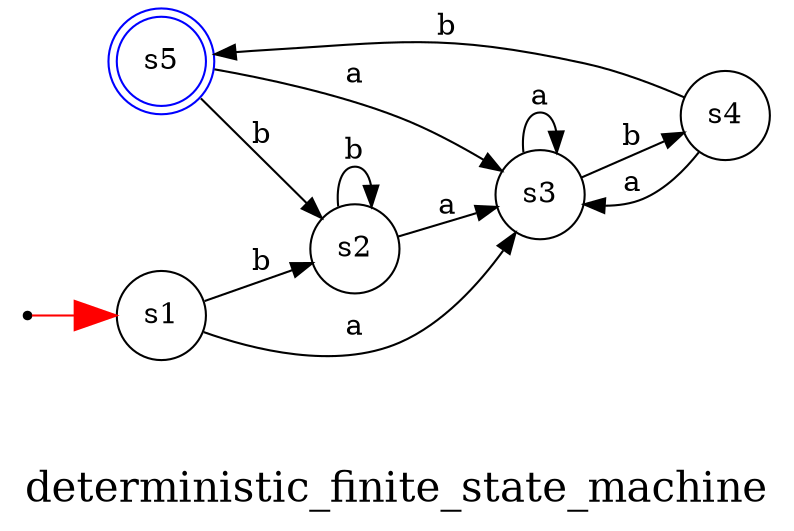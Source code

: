 digraph deterministic_finite_state_machine {
	rankdir=LR
	node [color=blue shape=doublecircle]
	s5
	node [color=black shape=circle]
	s1 -> s2 [label=b]
	s1 -> s3 [label=a]
	s3 -> s4 [label=b]
	s3 -> s3 [label=a]
	s4 -> s5 [label=b]
	s4 -> s3 [label=a]
	s5 -> s2 [label=b]
	s5 -> s3 [label=a]
	s2 -> s2 [label=b]
	s2 -> s3 [label=a]
	node [shape=point]
	"" -> s1 [arrowsize=2 color=red]
	label="\n\ndeterministic_finite_state_machine"
	fontsize=20
}
